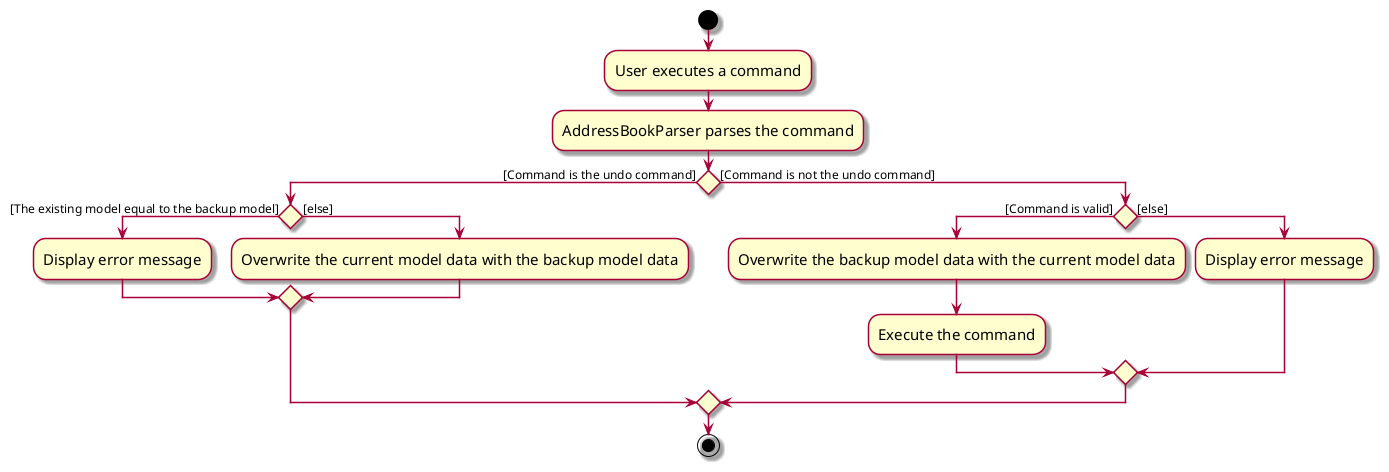 @startuml
skin rose
skinparam ActivityFontSize 15
skinparam ArrowFontSize 12
start
:User executes a command;
:AddressBookParser parses the command;

if () then ([Command is the undo command])

  if() then ([The existing model equal to the backup model])
    :Display error message;
  else ([else])
      :Overwrite the current model data with the backup model data;

  endif

else ([Command is not the undo command])
  if() then ([Command is valid])
    :Overwrite the backup model data with the current model data;
    :Execute the command;
  else ([else])
    :Display error message;
  endif
endif
stop
@enduml
